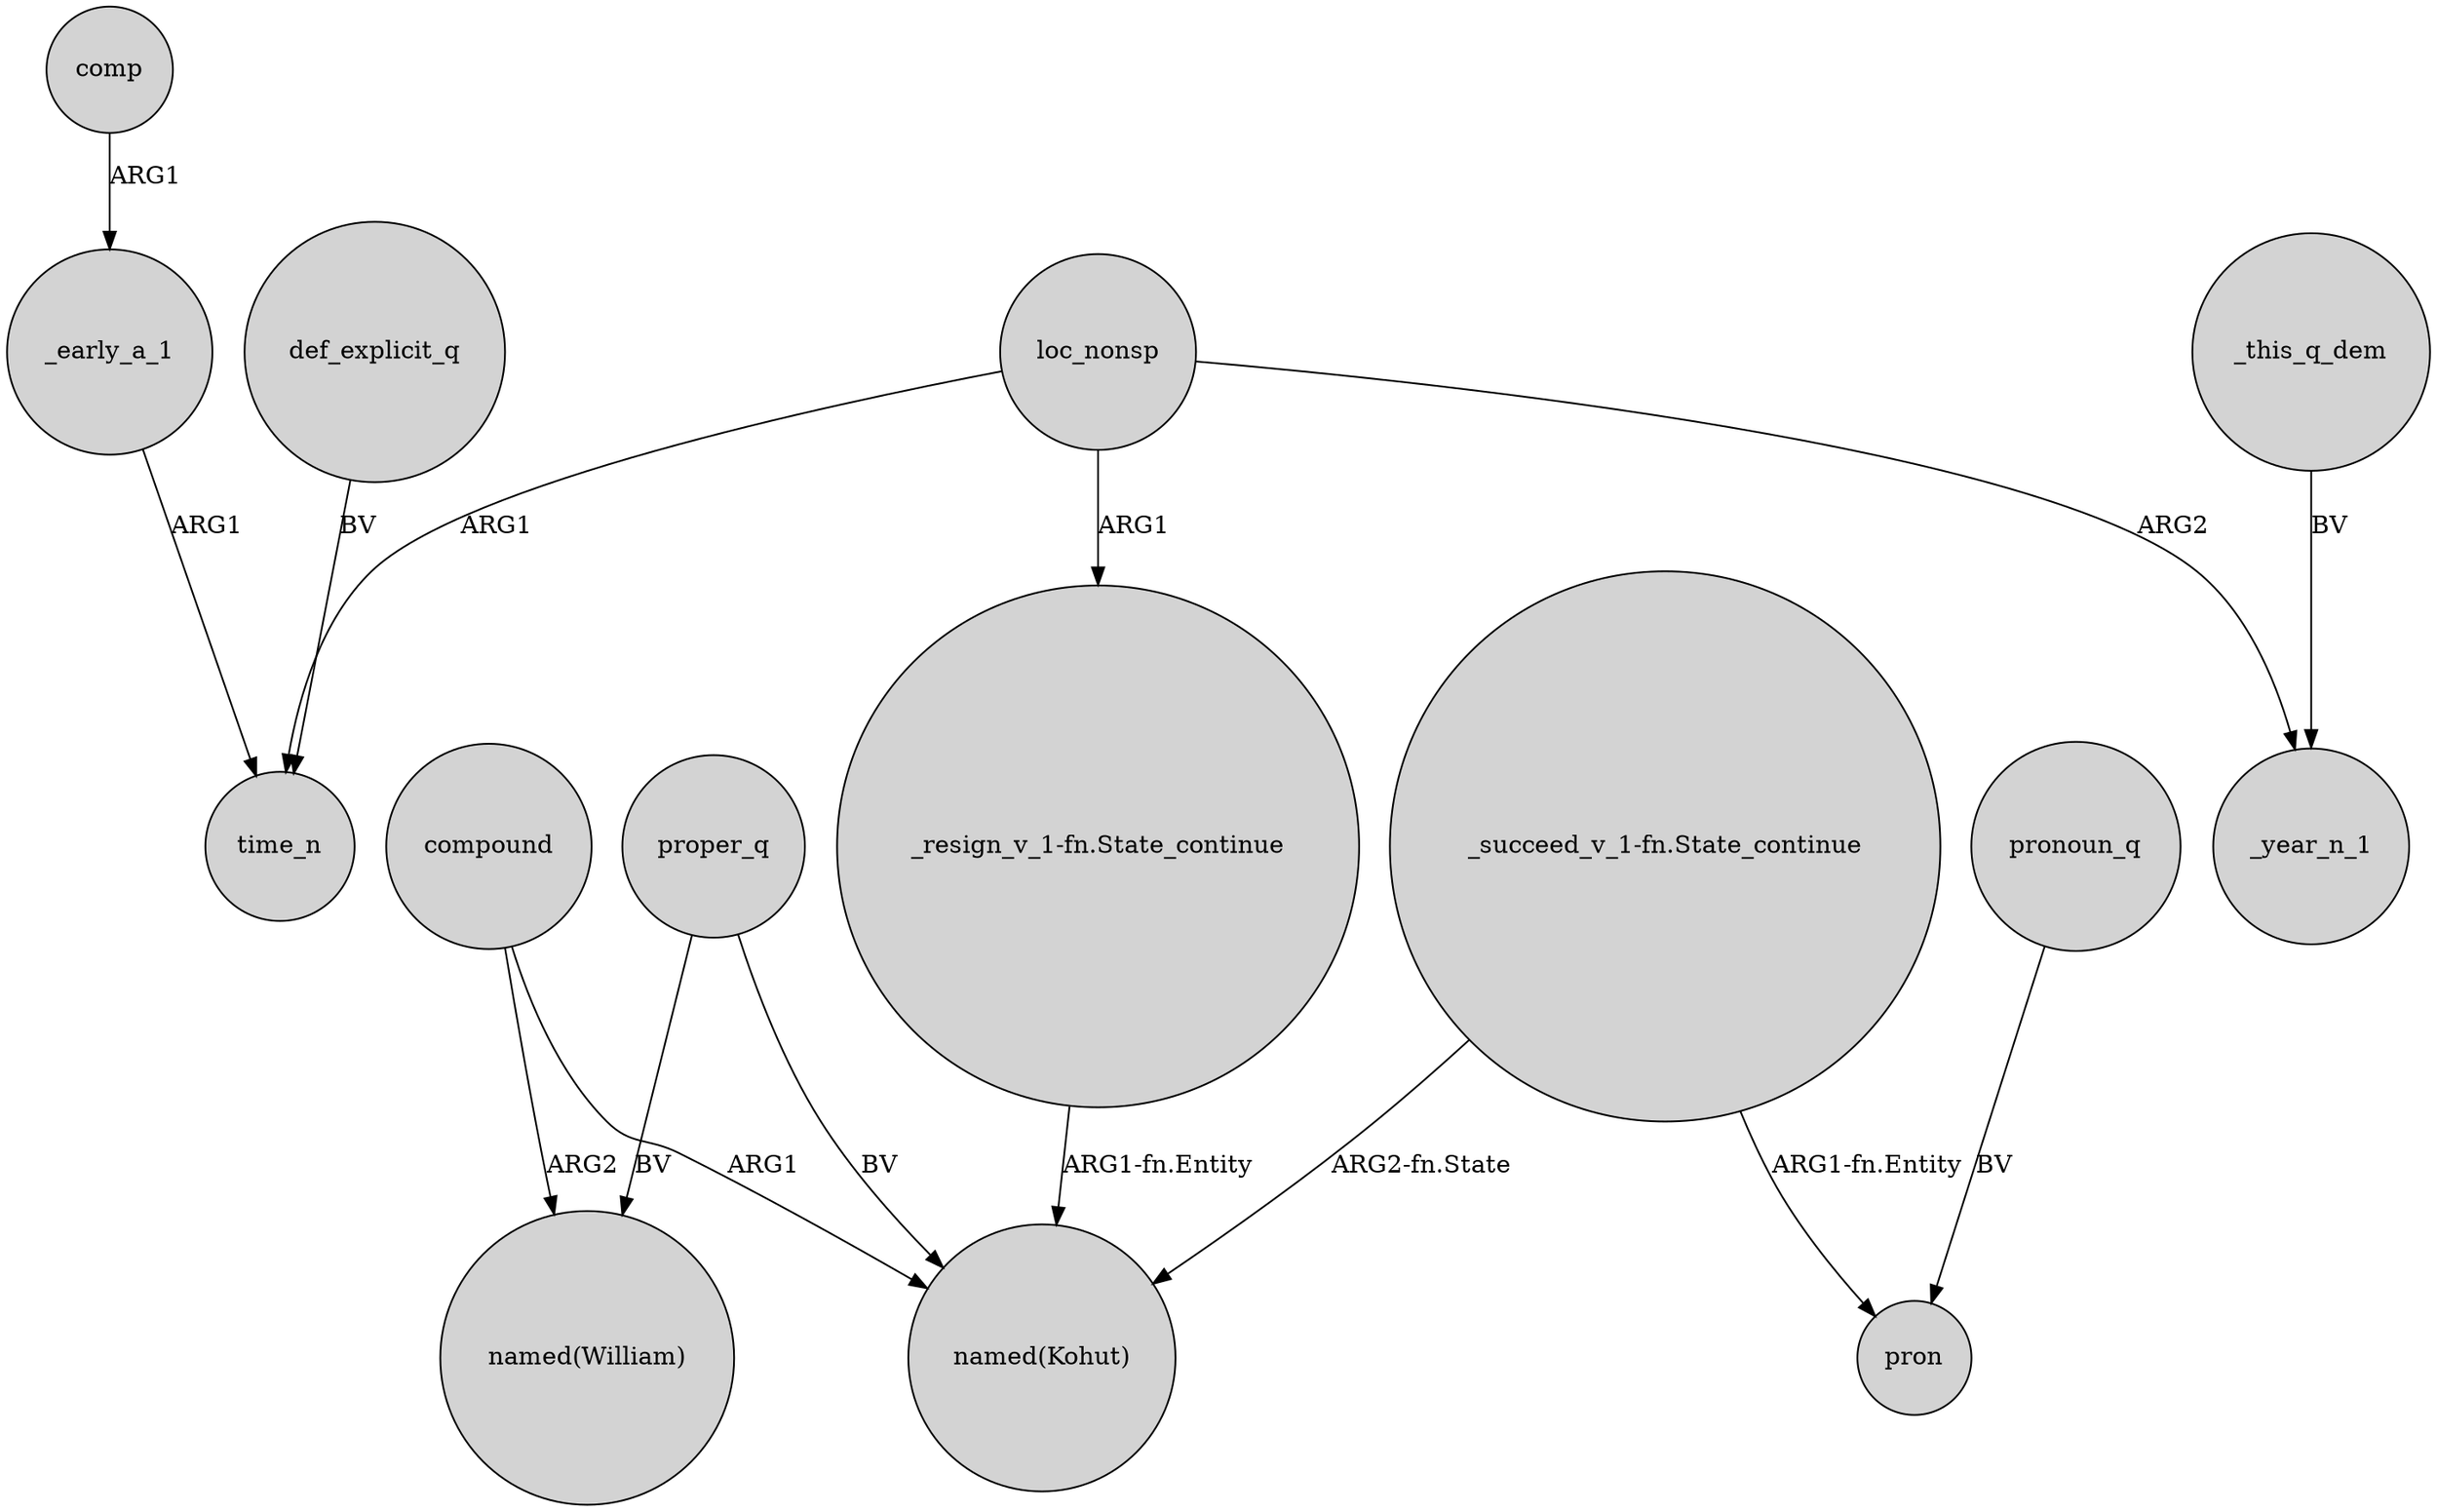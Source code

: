 digraph {
	node [shape=circle style=filled]
	_early_a_1 -> time_n [label=ARG1]
	"_resign_v_1-fn.State_continue" -> "named(Kohut)" [label="ARG1-fn.Entity"]
	loc_nonsp -> "_resign_v_1-fn.State_continue" [label=ARG1]
	def_explicit_q -> time_n [label=BV]
	compound -> "named(Kohut)" [label=ARG1]
	comp -> _early_a_1 [label=ARG1]
	proper_q -> "named(Kohut)" [label=BV]
	compound -> "named(William)" [label=ARG2]
	"_succeed_v_1-fn.State_continue" -> "named(Kohut)" [label="ARG2-fn.State"]
	loc_nonsp -> _year_n_1 [label=ARG2]
	"_succeed_v_1-fn.State_continue" -> pron [label="ARG1-fn.Entity"]
	_this_q_dem -> _year_n_1 [label=BV]
	proper_q -> "named(William)" [label=BV]
	loc_nonsp -> time_n [label=ARG1]
	pronoun_q -> pron [label=BV]
}

